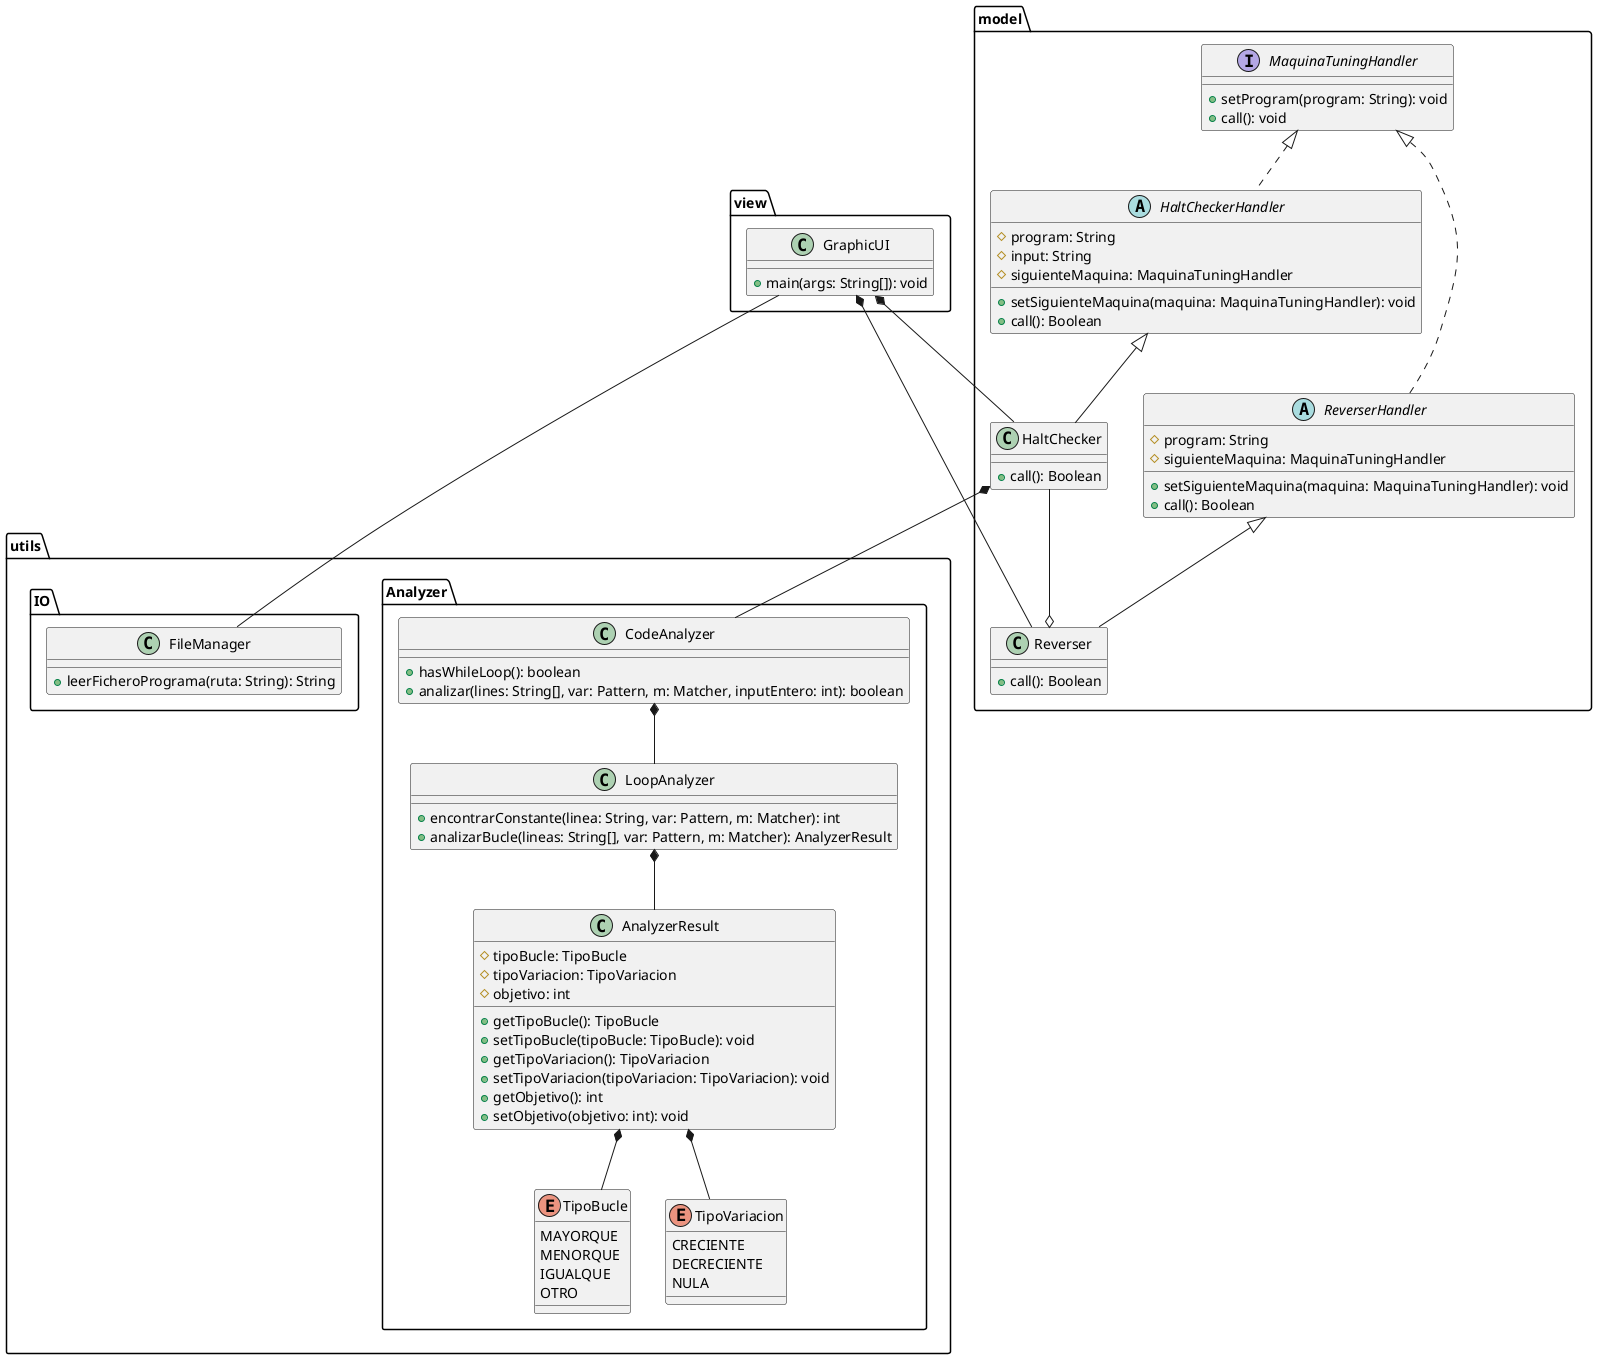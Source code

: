 @startuml

package model {
    interface MaquinaTuningHandler {
        + setProgram(program: String): void
        + call(): void
    }
    abstract class HaltCheckerHandler {
        # program: String
        # input: String
        # siguienteMaquina: MaquinaTuningHandler
        + setSiguienteMaquina(maquina: MaquinaTuningHandler): void
        + call(): Boolean
    }

    class HaltChecker {
        + call(): Boolean
    }

    abstract class ReverserHandler {
        # program: String
        # siguienteMaquina: MaquinaTuningHandler
        + setSiguienteMaquina(maquina: MaquinaTuningHandler): void
        + call(): Boolean
    }

    class Reverser {
        + call(): Boolean
    }
}

package utils.Analyzer {
    class CodeAnalyzer {
        + hasWhileLoop(): boolean
        + analizar(lines: String[], var: Pattern, m: Matcher, inputEntero: int): boolean
    }

    class AnalyzerResult {
        # tipoBucle: TipoBucle
        # tipoVariacion: TipoVariacion
        # objetivo: int
        + getTipoBucle(): TipoBucle
        + setTipoBucle(tipoBucle: TipoBucle): void
        + getTipoVariacion(): TipoVariacion
        + setTipoVariacion(tipoVariacion: TipoVariacion): void
        + getObjetivo(): int
        + setObjetivo(objetivo: int): void
    }

    class LoopAnalyzer {
        + encontrarConstante(linea: String, var: Pattern, m: Matcher): int
        + analizarBucle(lineas: String[], var: Pattern, m: Matcher): AnalyzerResult
    }

    enum TipoBucle {
        MAYORQUE
        MENORQUE
        IGUALQUE
        OTRO
    }

    enum TipoVariacion {
        CRECIENTE
        DECRECIENTE
        NULA
    }
}

package utils.IO {
    class FileManager {
        + leerFicheroPrograma(ruta: String): String
    }
}

package view {
    class GraphicUI {
        + main(args: String[]): void
    }
}

ReverserHandler <|-- Reverser
HaltCheckerHandler <|-- HaltChecker
MaquinaTuningHandler <|.. HaltCheckerHandler
MaquinaTuningHandler <|.. ReverserHandler

HaltChecker --o Reverser
GraphicUI *-- Reverser
GraphicUI *-- HaltChecker
GraphicUI -- FileManager

LoopAnalyzer *-- AnalyzerResult
AnalyzerResult *-- TipoBucle
AnalyzerResult *-- TipoVariacion
HaltChecker *-- CodeAnalyzer
CodeAnalyzer *-- LoopAnalyzer
@enduml

